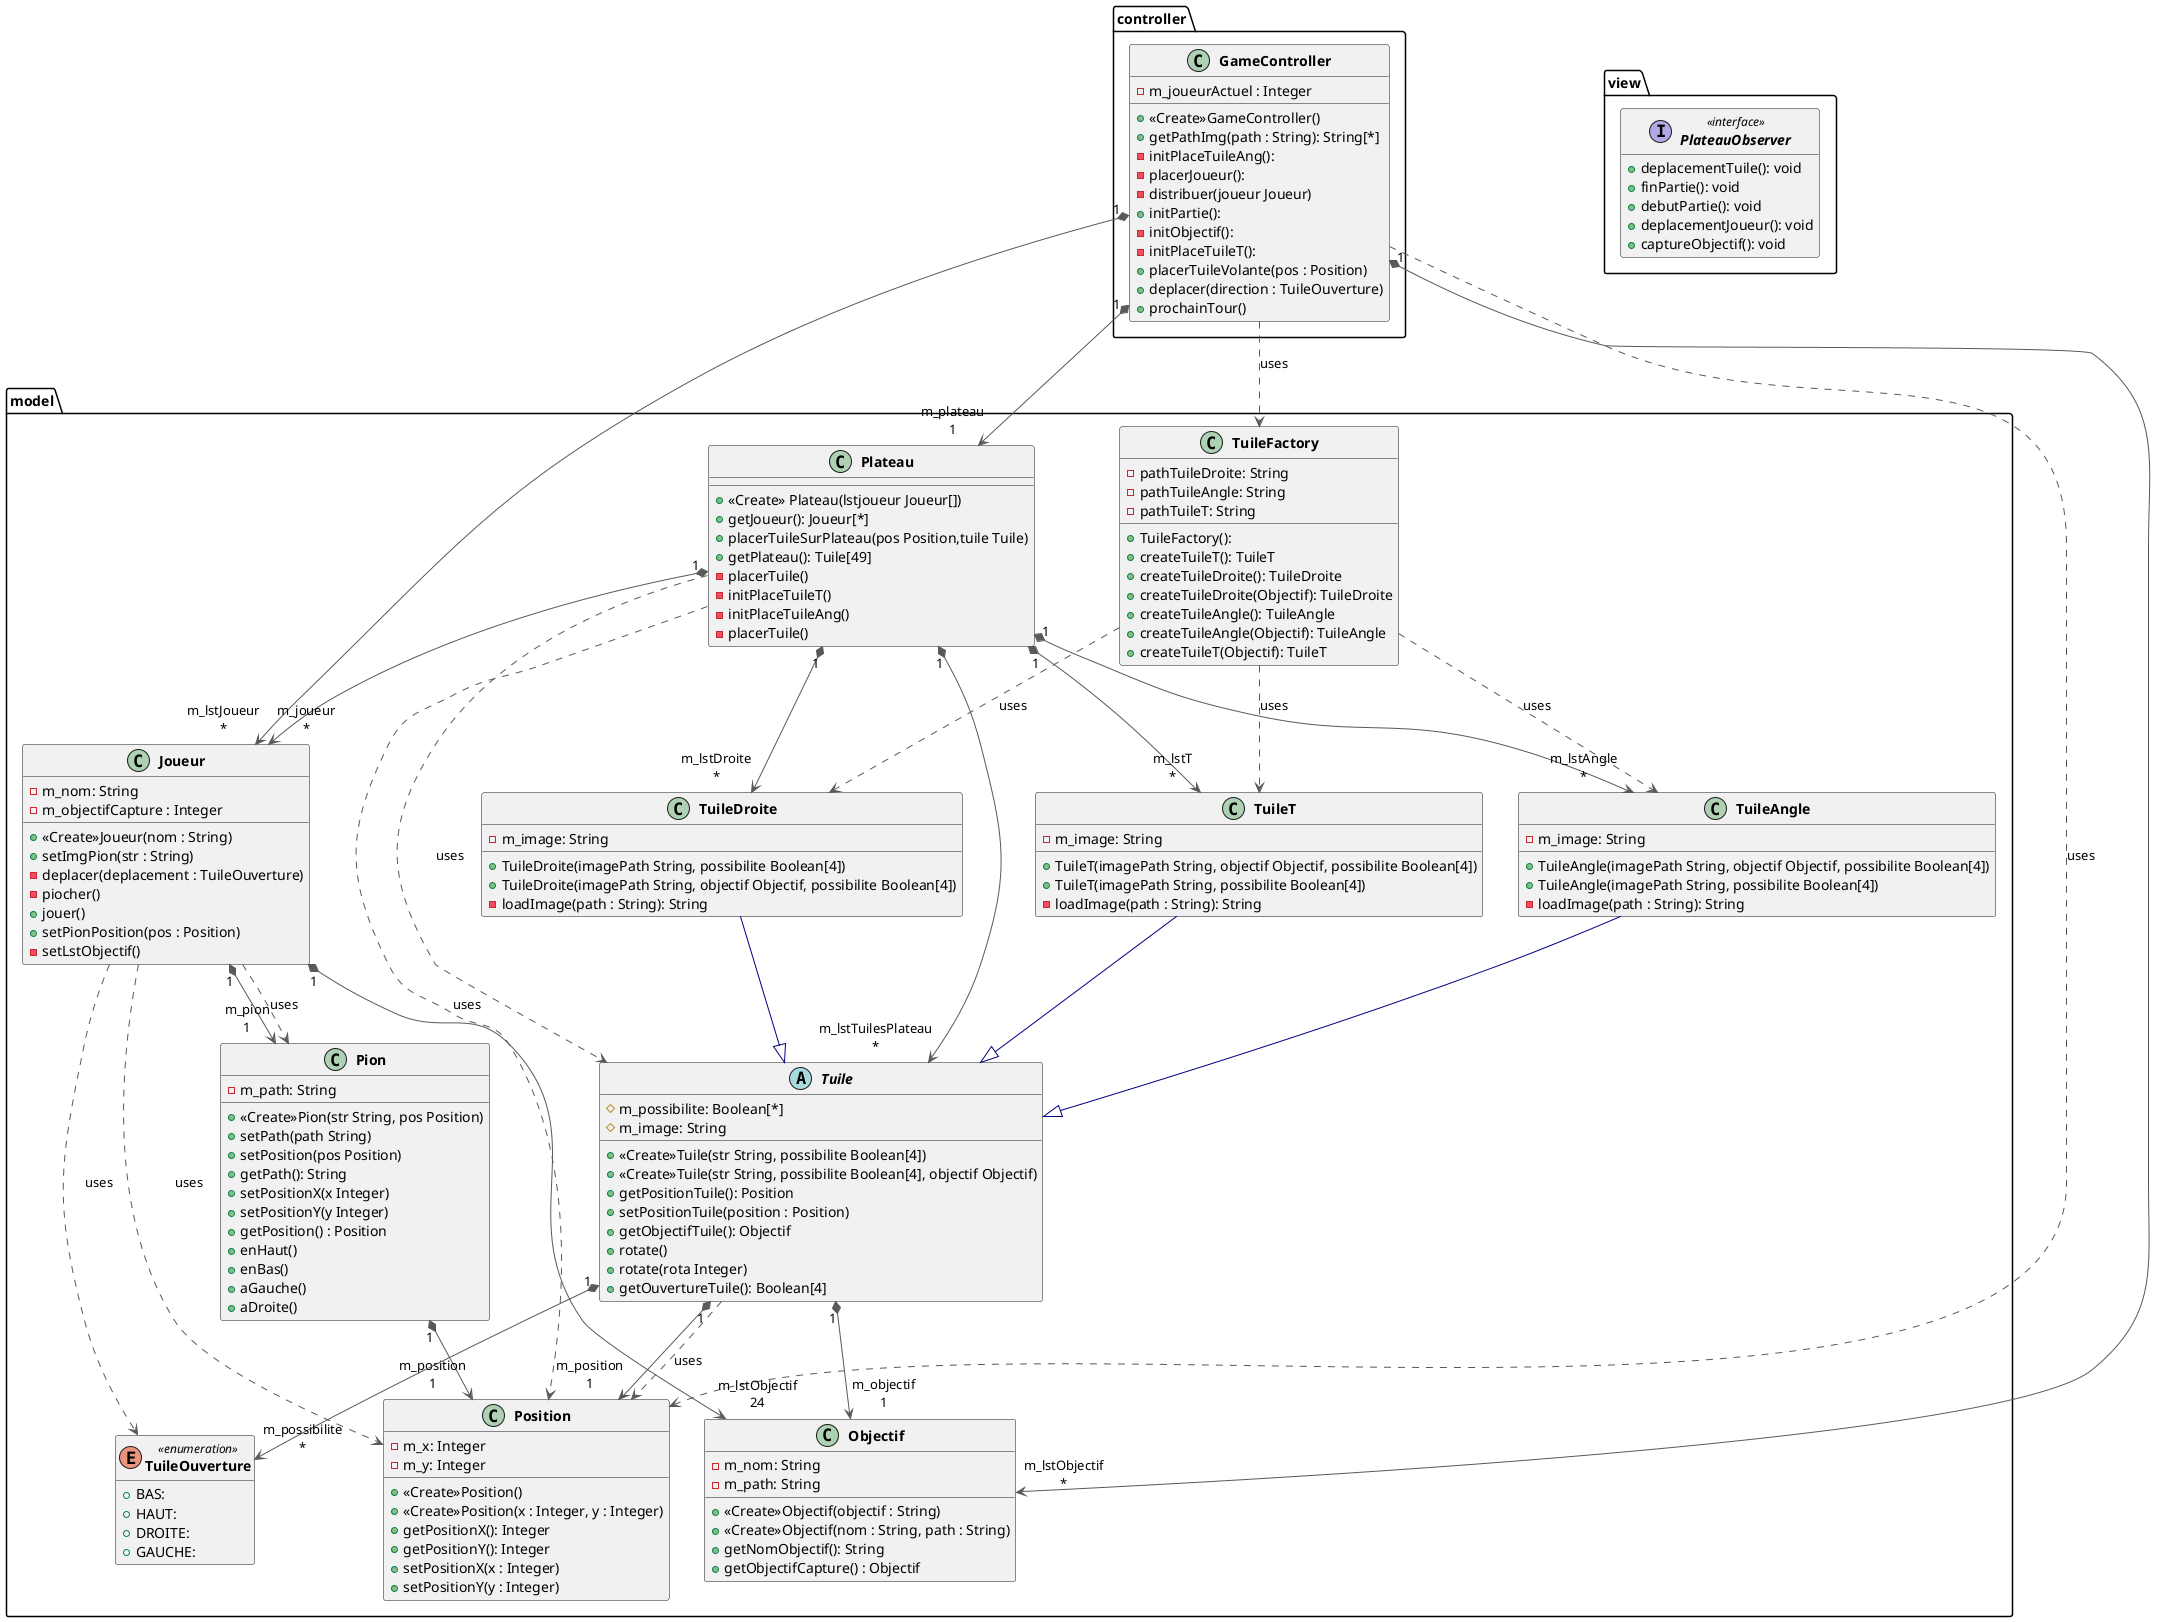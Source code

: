 @startuml
skinparam classFontStyle Bold
hide enum methods
hide interface attributes


package controller{
    class GameController {
    /'Permet de garder la trace du joueur qui joue afin de déplacer le curseur dans
    la liste de joueurs'/
      - m_joueurActuel : Integer
      + <<Create>>GameController()
      + getPathImg(path : String): String[*]
      /'Partie initialisation (grace au bouton lancer partie au début)'/
      - initPlaceTuileAng():
      - placerJoueur():
      - distribuer(joueur Joueur)
      + initPartie():
      - initObjectif():
      - initPlaceTuileT():
      /''/
      +placerTuileVolante(pos : Position)
      +deplacer(direction : TuileOuverture)
      +prochainTour()
    }
}
package model{

    class Joueur {
      + <<Create>>Joueur(nom : String)
      - m_nom: String
      - m_objectifCapture : Integer
      + setImgPion(str : String)
      - deplacer(deplacement : TuileOuverture)
      - piocher()
      + jouer()
      + setPionPosition(pos : Position)
      - setLstObjectif()
    }
    class Objectif {
      + <<Create>>Objectif(objectif : String)
      + <<Create>>Objectif(nom : String, path : String)
      - m_nom: String
      - m_path: String
      + getNomObjectif(): String
      + getObjectifCapture() : Objectif
    }
    class Pion {
      +<<Create>>Pion(str String, pos Position)
      - m_path: String
      + setPath(path String)
      + setPosition(pos Position)
      + getPath(): String
      + setPositionX(x Integer)
      + setPositionY(y Integer)
      + getPosition() : Position
      + enHaut()
      + enBas()
      + aGauche()
      + aDroite()

    }
    class Plateau {
      +<<Create>> Plateau(lstjoueur Joueur[])
      + getJoueur(): Joueur[*]
      + placerTuileSurPlateau(pos Position,tuile Tuile)
      + getPlateau(): Tuile[49]
      - placerTuile()
      -initPlaceTuileT()
      -initPlaceTuileAng()
      -placerTuile()
    }

    class Position {
      +<<Create>>Position()
      + <<Create>>Position(x : Integer, y : Integer)
      - m_x: Integer
      - m_y: Integer
      + getPositionX(): Integer
      + getPositionY(): Integer
      + setPositionX(x : Integer)
      + setPositionY(y : Integer)
    }
    abstract Tuile {
      + <<Create>>Tuile(str String, possibilite Boolean[4])
      + <<Create>>Tuile(str String, possibilite Boolean[4], objectif Objectif)
      # m_possibilite: Boolean[*]
      # m_image: String
      + getPositionTuile(): Position
      + setPositionTuile(position : Position)
      + getObjectifTuile(): Objectif
      + rotate()
      + rotate(rota Integer)
      + getOuvertureTuile(): Boolean[4]
    }
    class TuileAngle {
      + TuileAngle(imagePath String, objectif Objectif, possibilite Boolean[4])
      + TuileAngle(imagePath String, possibilite Boolean[4])
      - m_image: String
      - loadImage(path : String): String
    }
    class TuileDroite {
      + TuileDroite(imagePath String, possibilite Boolean[4])
      + TuileDroite(imagePath String, objectif Objectif, possibilite Boolean[4])
      - m_image: String
      - loadImage(path : String): String
    }
    class TuileFactory {
      + TuileFactory():
      - pathTuileDroite: String
      - pathTuileAngle: String
      - pathTuileT: String
      + createTuileT(): TuileT
      + createTuileDroite(): TuileDroite
      + createTuileDroite(Objectif): TuileDroite
      + createTuileAngle(): TuileAngle
      + createTuileAngle(Objectif): TuileAngle
      + createTuileT(Objectif): TuileT
    }
    enum TuileOuverture << enumeration >> {
      + TuileOuverture():
      + BAS:
      + HAUT:
      + DROITE:
      + GAUCHE:
    }
    class TuileT {
      + TuileT(imagePath String, objectif Objectif, possibilite Boolean[4])
      + TuileT(imagePath String, possibilite Boolean[4])
      - m_image: String
      - loadImage(path : String): String
    }
}
package view{
    interface PlateauObserver << interface >> {
      + deplacementTuile(): void
      + finPartie(): void
      + debutPartie(): void
      + deplacementJoueur(): void
      + captureObjectif(): void
    }
}




GameController  "1" *-[#595959,plain]-> "m_lstJoueur\n*" Joueur
GameController  "1" *-[#595959,plain]-> "m_lstObjectif\n*" Objectif
GameController  "1" *-[#595959,plain]-> "m_plateau\n1" Plateau
GameController   -[#595959,dashed]->  Position        : "«uses»"
GameController   -[#595959,dashed]->  TuileFactory    : "«uses»"
Joueur          "1" *-[#595959,plain]-> "m_lstObjectif\n24" Objectif
Joueur          "1" *-[#595959,plain]-> "m_pion\n1" Pion
Joueur           -[#595959,dashed]->  Pion            : "«uses»"
Joueur           -[#595959,dashed]->  Position        : "«uses»"
Joueur   -[#595959,dashed]->  TuileOuverture        : "«uses»"
Pion            "1" *-[#595959,plain]-> "m_position\n1" Position
Plateau         "1" *-[#595959,plain]-> "m_joueur\n*" Joueur
Plateau         "1" *-[#595959,plain]-> "m_lstTuilesPlateau\n*" Tuile
Plateau         "1" *-[#595959,plain]-> "m_lstT\n*" TuileT
Plateau         "1" *-[#595959,plain]-> "m_lstAngle\n*" TuileAngle
Plateau         "1" *-[#595959,plain]-> "m_lstDroite\n*" TuileDroite
Plateau          -[#595959,dashed]->  Tuile           : "«uses»"
Plateau           -[#595959,dashed]->  Position        : "«uses»"
Tuile           "1" *-[#595959,plain]-> "m_objectif\n1" Objectif
Tuile           "1" *-[#595959,plain]-> "m_position\n1" Position
Tuile           "1" *-[#595959,plain]-> "m_possibilite\n*" TuileOuverture
Tuile           -[#595959,dashed]->  Position        : "«uses»"
TuileAngle       -[#000082,plain]-^  Tuile
TuileDroite      -[#000082,plain]-^  Tuile
TuileFactory     -[#595959,dashed]->  TuileAngle      : "«uses»"
TuileFactory     -[#595959,dashed]->  TuileDroite     : "«uses»"
TuileFactory     -[#595959,dashed]->  TuileT          : "«uses»"
TuileT           -[#000082,plain]-^  Tuile
@enduml
